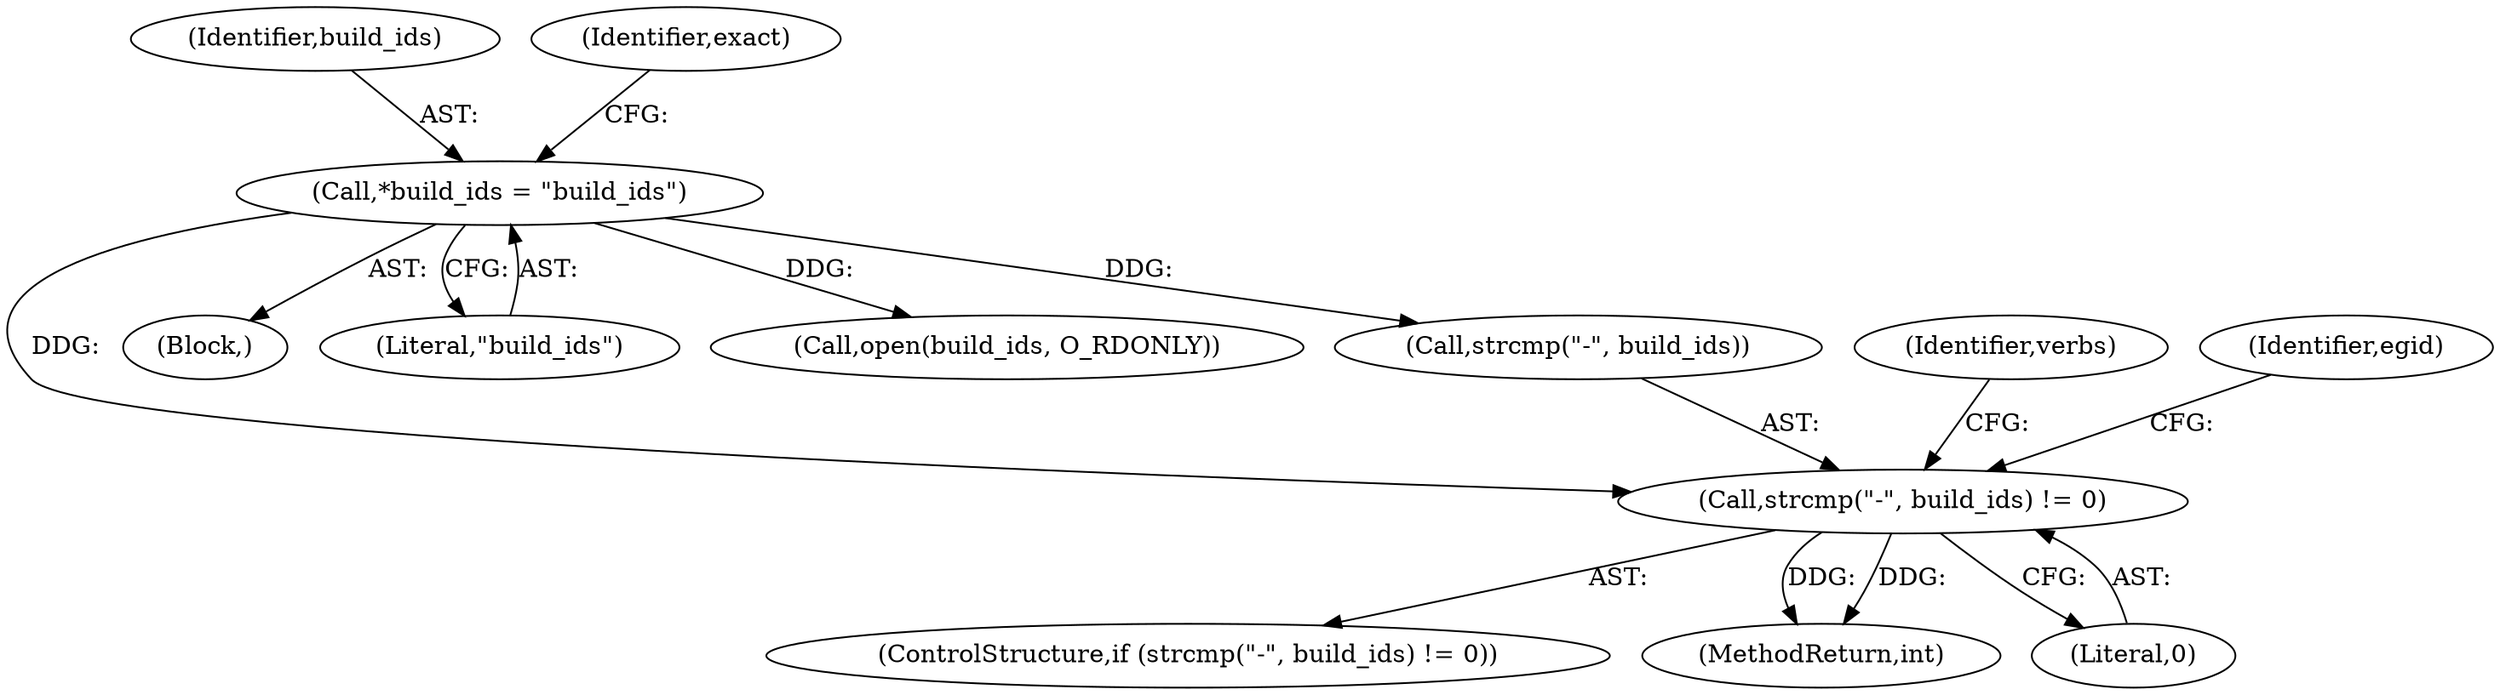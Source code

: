 digraph "0_abrt_50ee8130fb4cd4ef1af7682a2c85dd99cb99424e@API" {
"1000181" [label="(Call,strcmp(\"-\", build_ids) != 0)"];
"1000134" [label="(Call,*build_ids = \"build_ids\")"];
"1000181" [label="(Call,strcmp(\"-\", build_ids) != 0)"];
"1000180" [label="(ControlStructure,if (strcmp(\"-\", build_ids) != 0))"];
"1000135" [label="(Identifier,build_ids)"];
"1000445" [label="(MethodReturn,int)"];
"1000241" [label="(Identifier,verbs)"];
"1000139" [label="(Identifier,exact)"];
"1000190" [label="(Identifier,egid)"];
"1000185" [label="(Literal,0)"];
"1000116" [label="(Block,)"];
"1000136" [label="(Literal,\"build_ids\")"];
"1000206" [label="(Call,open(build_ids, O_RDONLY))"];
"1000134" [label="(Call,*build_ids = \"build_ids\")"];
"1000182" [label="(Call,strcmp(\"-\", build_ids))"];
"1000181" -> "1000180"  [label="AST: "];
"1000181" -> "1000185"  [label="CFG: "];
"1000182" -> "1000181"  [label="AST: "];
"1000185" -> "1000181"  [label="AST: "];
"1000190" -> "1000181"  [label="CFG: "];
"1000241" -> "1000181"  [label="CFG: "];
"1000181" -> "1000445"  [label="DDG: "];
"1000181" -> "1000445"  [label="DDG: "];
"1000134" -> "1000181"  [label="DDG: "];
"1000134" -> "1000116"  [label="AST: "];
"1000134" -> "1000136"  [label="CFG: "];
"1000135" -> "1000134"  [label="AST: "];
"1000136" -> "1000134"  [label="AST: "];
"1000139" -> "1000134"  [label="CFG: "];
"1000134" -> "1000182"  [label="DDG: "];
"1000134" -> "1000206"  [label="DDG: "];
}
